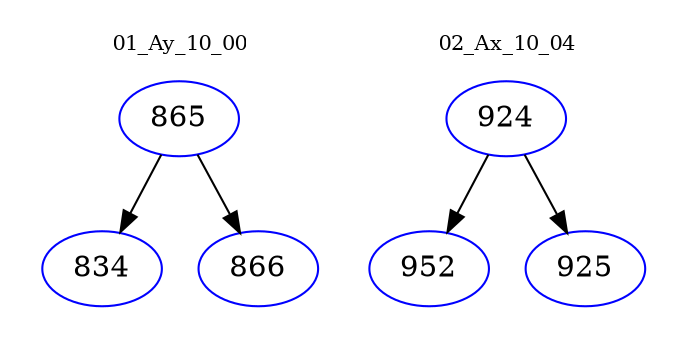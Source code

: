 digraph{
subgraph cluster_0 {
color = white
label = "01_Ay_10_00";
fontsize=10;
T0_865 [label="865", color="blue"]
T0_865 -> T0_834 [color="black"]
T0_834 [label="834", color="blue"]
T0_865 -> T0_866 [color="black"]
T0_866 [label="866", color="blue"]
}
subgraph cluster_1 {
color = white
label = "02_Ax_10_04";
fontsize=10;
T1_924 [label="924", color="blue"]
T1_924 -> T1_952 [color="black"]
T1_952 [label="952", color="blue"]
T1_924 -> T1_925 [color="black"]
T1_925 [label="925", color="blue"]
}
}
